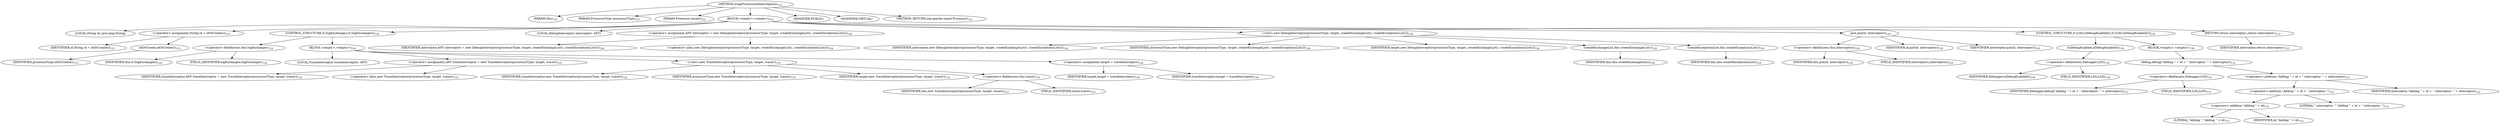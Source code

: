 digraph "wrapProcessorInInterceptors" {  
"240" [label = <(METHOD,wrapProcessorInInterceptors)<SUB>122</SUB>> ]
"10" [label = <(PARAM,this)<SUB>122</SUB>> ]
"241" [label = <(PARAM,ProcessorType processorType)<SUB>122</SUB>> ]
"242" [label = <(PARAM,Processor target)<SUB>122</SUB>> ]
"243" [label = <(BLOCK,&lt;empty&gt;,&lt;empty&gt;)<SUB>122</SUB>> ]
"244" [label = <(LOCAL,String id: java.lang.String)> ]
"245" [label = <(&lt;operator&gt;.assignment,String id = idOrCreate())<SUB>123</SUB>> ]
"246" [label = <(IDENTIFIER,id,String id = idOrCreate())<SUB>123</SUB>> ]
"247" [label = <(idOrCreate,idOrCreate())<SUB>123</SUB>> ]
"248" [label = <(IDENTIFIER,processorType,idOrCreate())<SUB>123</SUB>> ]
"249" [label = <(CONTROL_STRUCTURE,if (logExchanges),if (logExchanges))<SUB>124</SUB>> ]
"250" [label = <(&lt;operator&gt;.fieldAccess,this.logExchanges)<SUB>124</SUB>> ]
"251" [label = <(IDENTIFIER,this,if (logExchanges))<SUB>124</SUB>> ]
"252" [label = <(FIELD_IDENTIFIER,logExchanges,logExchanges)<SUB>124</SUB>> ]
"253" [label = <(BLOCK,&lt;empty&gt;,&lt;empty&gt;)<SUB>124</SUB>> ]
"8" [label = <(LOCAL,TraceInterceptor traceInterceptor: ANY)> ]
"254" [label = <(&lt;operator&gt;.assignment,ANY traceInterceptor = new TraceInterceptor(processorType, target, tracer))<SUB>125</SUB>> ]
"255" [label = <(IDENTIFIER,traceInterceptor,ANY traceInterceptor = new TraceInterceptor(processorType, target, tracer))<SUB>125</SUB>> ]
"256" [label = <(&lt;operator&gt;.alloc,new TraceInterceptor(processorType, target, tracer))<SUB>125</SUB>> ]
"257" [label = <(&lt;init&gt;,new TraceInterceptor(processorType, target, tracer))<SUB>125</SUB>> ]
"7" [label = <(IDENTIFIER,traceInterceptor,new TraceInterceptor(processorType, target, tracer))<SUB>125</SUB>> ]
"258" [label = <(IDENTIFIER,processorType,new TraceInterceptor(processorType, target, tracer))<SUB>125</SUB>> ]
"259" [label = <(IDENTIFIER,target,new TraceInterceptor(processorType, target, tracer))<SUB>125</SUB>> ]
"260" [label = <(&lt;operator&gt;.fieldAccess,this.tracer)<SUB>125</SUB>> ]
"261" [label = <(IDENTIFIER,this,new TraceInterceptor(processorType, target, tracer))<SUB>125</SUB>> ]
"262" [label = <(FIELD_IDENTIFIER,tracer,tracer)<SUB>125</SUB>> ]
"263" [label = <(&lt;operator&gt;.assignment,target = traceInterceptor)<SUB>126</SUB>> ]
"264" [label = <(IDENTIFIER,target,target = traceInterceptor)<SUB>126</SUB>> ]
"265" [label = <(IDENTIFIER,traceInterceptor,target = traceInterceptor)<SUB>126</SUB>> ]
"13" [label = <(LOCAL,DebugInterceptor interceptor: ANY)> ]
"266" [label = <(&lt;operator&gt;.assignment,ANY interceptor = new DebugInterceptor(processorType, target, createExchangeList(), createExceptionsList()))<SUB>128</SUB>> ]
"267" [label = <(IDENTIFIER,interceptor,ANY interceptor = new DebugInterceptor(processorType, target, createExchangeList(), createExceptionsList()))<SUB>128</SUB>> ]
"268" [label = <(&lt;operator&gt;.alloc,new DebugInterceptor(processorType, target, createExchangeList(), createExceptionsList()))<SUB>128</SUB>> ]
"269" [label = <(&lt;init&gt;,new DebugInterceptor(processorType, target, createExchangeList(), createExceptionsList()))<SUB>128</SUB>> ]
"12" [label = <(IDENTIFIER,interceptor,new DebugInterceptor(processorType, target, createExchangeList(), createExceptionsList()))<SUB>128</SUB>> ]
"270" [label = <(IDENTIFIER,processorType,new DebugInterceptor(processorType, target, createExchangeList(), createExceptionsList()))<SUB>128</SUB>> ]
"271" [label = <(IDENTIFIER,target,new DebugInterceptor(processorType, target, createExchangeList(), createExceptionsList()))<SUB>128</SUB>> ]
"272" [label = <(createExchangeList,this.createExchangeList())<SUB>128</SUB>> ]
"9" [label = <(IDENTIFIER,this,this.createExchangeList())<SUB>128</SUB>> ]
"273" [label = <(createExceptionsList,this.createExceptionsList())<SUB>128</SUB>> ]
"11" [label = <(IDENTIFIER,this,this.createExceptionsList())<SUB>128</SUB>> ]
"274" [label = <(put,put(id, interceptor))<SUB>129</SUB>> ]
"275" [label = <(&lt;operator&gt;.fieldAccess,this.interceptors)<SUB>129</SUB>> ]
"276" [label = <(IDENTIFIER,this,put(id, interceptor))<SUB>129</SUB>> ]
"277" [label = <(FIELD_IDENTIFIER,interceptors,interceptors)<SUB>129</SUB>> ]
"278" [label = <(IDENTIFIER,id,put(id, interceptor))<SUB>129</SUB>> ]
"279" [label = <(IDENTIFIER,interceptor,put(id, interceptor))<SUB>129</SUB>> ]
"280" [label = <(CONTROL_STRUCTURE,if (LOG.isDebugEnabled()),if (LOG.isDebugEnabled()))<SUB>130</SUB>> ]
"281" [label = <(isDebugEnabled,isDebugEnabled())<SUB>130</SUB>> ]
"282" [label = <(&lt;operator&gt;.fieldAccess,Debugger.LOG)<SUB>130</SUB>> ]
"283" [label = <(IDENTIFIER,Debugger,isDebugEnabled())<SUB>130</SUB>> ]
"284" [label = <(FIELD_IDENTIFIER,LOG,LOG)<SUB>130</SUB>> ]
"285" [label = <(BLOCK,&lt;empty&gt;,&lt;empty&gt;)<SUB>130</SUB>> ]
"286" [label = <(debug,debug(&quot;Adding &quot; + id + &quot; interceptor: &quot; + interceptor))<SUB>131</SUB>> ]
"287" [label = <(&lt;operator&gt;.fieldAccess,Debugger.LOG)<SUB>131</SUB>> ]
"288" [label = <(IDENTIFIER,Debugger,debug(&quot;Adding &quot; + id + &quot; interceptor: &quot; + interceptor))<SUB>131</SUB>> ]
"289" [label = <(FIELD_IDENTIFIER,LOG,LOG)<SUB>131</SUB>> ]
"290" [label = <(&lt;operator&gt;.addition,&quot;Adding &quot; + id + &quot; interceptor: &quot; + interceptor)<SUB>131</SUB>> ]
"291" [label = <(&lt;operator&gt;.addition,&quot;Adding &quot; + id + &quot; interceptor: &quot;)<SUB>131</SUB>> ]
"292" [label = <(&lt;operator&gt;.addition,&quot;Adding &quot; + id)<SUB>131</SUB>> ]
"293" [label = <(LITERAL,&quot;Adding &quot;,&quot;Adding &quot; + id)<SUB>131</SUB>> ]
"294" [label = <(IDENTIFIER,id,&quot;Adding &quot; + id)<SUB>131</SUB>> ]
"295" [label = <(LITERAL,&quot; interceptor: &quot;,&quot;Adding &quot; + id + &quot; interceptor: &quot;)<SUB>131</SUB>> ]
"296" [label = <(IDENTIFIER,interceptor,&quot;Adding &quot; + id + &quot; interceptor: &quot; + interceptor)<SUB>131</SUB>> ]
"297" [label = <(RETURN,return interceptor;,return interceptor;)<SUB>133</SUB>> ]
"298" [label = <(IDENTIFIER,interceptor,return interceptor;)<SUB>133</SUB>> ]
"299" [label = <(MODIFIER,PUBLIC)> ]
"300" [label = <(MODIFIER,VIRTUAL)> ]
"301" [label = <(METHOD_RETURN,org.apache.camel.Processor)<SUB>122</SUB>> ]
  "240" -> "10" 
  "240" -> "241" 
  "240" -> "242" 
  "240" -> "243" 
  "240" -> "299" 
  "240" -> "300" 
  "240" -> "301" 
  "243" -> "244" 
  "243" -> "245" 
  "243" -> "249" 
  "243" -> "13" 
  "243" -> "266" 
  "243" -> "269" 
  "243" -> "274" 
  "243" -> "280" 
  "243" -> "297" 
  "245" -> "246" 
  "245" -> "247" 
  "247" -> "248" 
  "249" -> "250" 
  "249" -> "253" 
  "250" -> "251" 
  "250" -> "252" 
  "253" -> "8" 
  "253" -> "254" 
  "253" -> "257" 
  "253" -> "263" 
  "254" -> "255" 
  "254" -> "256" 
  "257" -> "7" 
  "257" -> "258" 
  "257" -> "259" 
  "257" -> "260" 
  "260" -> "261" 
  "260" -> "262" 
  "263" -> "264" 
  "263" -> "265" 
  "266" -> "267" 
  "266" -> "268" 
  "269" -> "12" 
  "269" -> "270" 
  "269" -> "271" 
  "269" -> "272" 
  "269" -> "273" 
  "272" -> "9" 
  "273" -> "11" 
  "274" -> "275" 
  "274" -> "278" 
  "274" -> "279" 
  "275" -> "276" 
  "275" -> "277" 
  "280" -> "281" 
  "280" -> "285" 
  "281" -> "282" 
  "282" -> "283" 
  "282" -> "284" 
  "285" -> "286" 
  "286" -> "287" 
  "286" -> "290" 
  "287" -> "288" 
  "287" -> "289" 
  "290" -> "291" 
  "290" -> "296" 
  "291" -> "292" 
  "291" -> "295" 
  "292" -> "293" 
  "292" -> "294" 
  "297" -> "298" 
}
